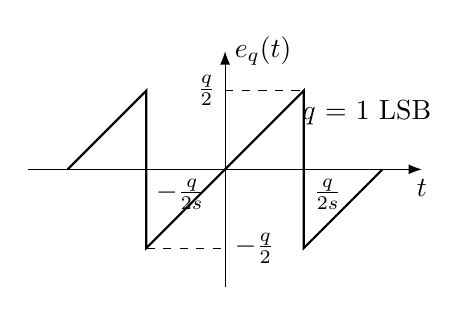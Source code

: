 \begin{tikzpicture}
	% horizontal axis
	\draw[-Latex] (-2.5,0) -- (2.5,0) node[anchor=north] {$t$};
	\draw[-Latex] (0,-1.5) -- (0,1.5) node[anchor=west] {$e_q(t)$};
	% labels
	\draw	(1,0) node[anchor=north west] {$\frac{q}{2s}$}
			(-1,0) node[anchor=north west] {$-\frac{q}{2s}$};
	
	% vertical axis
	\draw[thick] (-2, 0) -- (-1, 1) -- (-1,-1) -- (1,1) -- (1,-1) -- (2,0);
	\draw 	(0,1) node[anchor=east] {$\frac{q}{2}$}  
			(0,-1) node[anchor=west] {$-\frac{q}{2}$};
	
	\draw[dashed] (0,1) -- (1,1);
	\draw[dashed] (-1,-1) -- (0,-1);
	\draw (1.8,1) node[anchor=north] {$q$ = 1 LSB};
	
\end{tikzpicture}